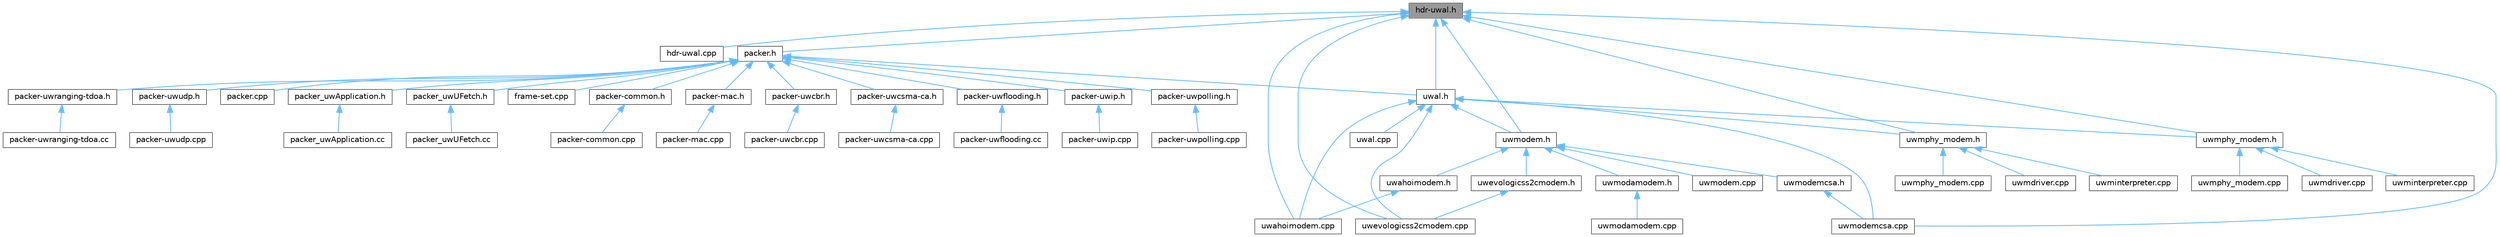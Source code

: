 digraph "hdr-uwal.h"
{
 // LATEX_PDF_SIZE
  bgcolor="transparent";
  edge [fontname=Helvetica,fontsize=10,labelfontname=Helvetica,labelfontsize=10];
  node [fontname=Helvetica,fontsize=10,shape=box,height=0.2,width=0.4];
  Node1 [id="Node000001",label="hdr-uwal.h",height=0.2,width=0.4,color="gray40", fillcolor="grey60", style="filled", fontcolor="black",tooltip="Header of the class providing the Uwal header's description."];
  Node1 -> Node2 [id="edge1_Node000001_Node000002",dir="back",color="steelblue1",style="solid",tooltip=" "];
  Node2 [id="Node000002",label="hdr-uwal.cpp",height=0.2,width=0.4,color="grey40", fillcolor="white", style="filled",URL="$hdr-uwal_8cpp.html",tooltip="Class that allocate the memory for the Uwal header."];
  Node1 -> Node3 [id="edge2_Node000001_Node000003",dir="back",color="steelblue1",style="solid",tooltip=" "];
  Node3 [id="Node000003",label="packer.h",height=0.2,width=0.4,color="grey40", fillcolor="white", style="filled",URL="$packer_8h.html",tooltip="Header of the class responsible to map an NS-Miracle packet into a bit stream, and vice-versa."];
  Node3 -> Node4 [id="edge3_Node000003_Node000004",dir="back",color="steelblue1",style="solid",tooltip=" "];
  Node4 [id="Node000004",label="frame-set.cpp",height=0.2,width=0.4,color="grey40", fillcolor="white", style="filled",URL="$frame-set_8cpp.html",tooltip="Implementation of the classes defining the frame elements (key and set) exploited by Uwal objects to ..."];
  Node3 -> Node5 [id="edge4_Node000003_Node000005",dir="back",color="steelblue1",style="solid",tooltip=" "];
  Node5 [id="Node000005",label="packer-common.h",height=0.2,width=0.4,color="grey40", fillcolor="white", style="filled",URL="$packer-common_8h.html",tooltip="Header of the class responsible to map the ns2 common header into a bit stream, and vice-versa."];
  Node5 -> Node6 [id="edge5_Node000005_Node000006",dir="back",color="steelblue1",style="solid",tooltip=" "];
  Node6 [id="Node000006",label="packer-common.cpp",height=0.2,width=0.4,color="grey40", fillcolor="white", style="filled",URL="$packer-common_8cpp.html",tooltip="Implementation of the class responsible to map the ns2 common header into a bit stream,..."];
  Node3 -> Node7 [id="edge6_Node000003_Node000007",dir="back",color="steelblue1",style="solid",tooltip=" "];
  Node7 [id="Node000007",label="packer-mac.h",height=0.2,width=0.4,color="grey40", fillcolor="white", style="filled",URL="$packer-mac_8h.html",tooltip="Header of the class responsible to map the ns2 packet of mac into a bit stream, and vice-versa."];
  Node7 -> Node8 [id="edge7_Node000007_Node000008",dir="back",color="steelblue1",style="solid",tooltip=" "];
  Node8 [id="Node000008",label="packer-mac.cpp",height=0.2,width=0.4,color="grey40", fillcolor="white", style="filled",URL="$packer-mac_8cpp.html",tooltip="Implementation of the class responsible to map the ns2 packet of mac into a bit stream,..."];
  Node3 -> Node9 [id="edge8_Node000003_Node000009",dir="back",color="steelblue1",style="solid",tooltip=" "];
  Node9 [id="Node000009",label="packer-uwcbr.h",height=0.2,width=0.4,color="grey40", fillcolor="white", style="filled",URL="$packer-uwcbr_8h.html",tooltip="Header of the class responsible to map the NS-Miracle packet of uw-cbr into a bit stream,..."];
  Node9 -> Node10 [id="edge9_Node000009_Node000010",dir="back",color="steelblue1",style="solid",tooltip=" "];
  Node10 [id="Node000010",label="packer-uwcbr.cpp",height=0.2,width=0.4,color="grey40", fillcolor="white", style="filled",URL="$packer-uwcbr_8cpp.html",tooltip="Implementation of the class responsible to map the NS-Miracle packet of uw-cbr into a bit stream,..."];
  Node3 -> Node11 [id="edge10_Node000003_Node000011",dir="back",color="steelblue1",style="solid",tooltip=" "];
  Node11 [id="Node000011",label="packer-uwcsma-ca.h",height=0.2,width=0.4,color="grey40", fillcolor="white", style="filled",URL="$packer-uwcsma-ca_8h.html",tooltip="Header of the class responsible to map the ns2 packet of UwCsma-Ca."];
  Node11 -> Node12 [id="edge11_Node000011_Node000012",dir="back",color="steelblue1",style="solid",tooltip=" "];
  Node12 [id="Node000012",label="packer-uwcsma-ca.cpp",height=0.2,width=0.4,color="grey40", fillcolor="white", style="filled",URL="$packer-uwcsma-ca_8cpp.html",tooltip="Implementation of the class responsible to map the ns2 packet of csma-ca into a bit stream,..."];
  Node3 -> Node13 [id="edge12_Node000003_Node000013",dir="back",color="steelblue1",style="solid",tooltip=" "];
  Node13 [id="Node000013",label="packer-uwflooding.h",height=0.2,width=0.4,color="grey40", fillcolor="white", style="filled",URL="$packer-uwflooding_8h.html",tooltip=" "];
  Node13 -> Node14 [id="edge13_Node000013_Node000014",dir="back",color="steelblue1",style="solid",tooltip=" "];
  Node14 [id="Node000014",label="packer-uwflooding.cc",height=0.2,width=0.4,color="grey40", fillcolor="white", style="filled",URL="$packer-uwflooding_8cc.html",tooltip="Implementation of the class responsible to map the NS-Miracle packet of uwflooding into a bit stream,..."];
  Node3 -> Node15 [id="edge14_Node000003_Node000015",dir="back",color="steelblue1",style="solid",tooltip=" "];
  Node15 [id="Node000015",label="packer-uwip.h",height=0.2,width=0.4,color="grey40", fillcolor="white", style="filled",URL="$packer-uwip_8h.html",tooltip=" "];
  Node15 -> Node16 [id="edge15_Node000015_Node000016",dir="back",color="steelblue1",style="solid",tooltip=" "];
  Node16 [id="Node000016",label="packer-uwip.cpp",height=0.2,width=0.4,color="grey40", fillcolor="white", style="filled",URL="$packer-uwip_8cpp.html",tooltip="Implementation of the class responsible to map the NS-Miracle packet of uw-ip into a bit stream,..."];
  Node3 -> Node17 [id="edge16_Node000003_Node000017",dir="back",color="steelblue1",style="solid",tooltip=" "];
  Node17 [id="Node000017",label="packer-uwpolling.h",height=0.2,width=0.4,color="grey40", fillcolor="white", style="filled",URL="$packer-uwpolling_8h.html",tooltip="Header of the class responsible to map the ns2 packet of Uwpolling into a bit stream,..."];
  Node17 -> Node18 [id="edge17_Node000017_Node000018",dir="back",color="steelblue1",style="solid",tooltip=" "];
  Node18 [id="Node000018",label="packer-uwpolling.cpp",height=0.2,width=0.4,color="grey40", fillcolor="white", style="filled",URL="$packer-uwpolling_8cpp.html",tooltip="Implementation of the class responsible to map the ns2 packet of uwpolling into a bit stream,..."];
  Node3 -> Node19 [id="edge18_Node000003_Node000019",dir="back",color="steelblue1",style="solid",tooltip=" "];
  Node19 [id="Node000019",label="packer-uwranging-tdoa.h",height=0.2,width=0.4,color="grey40", fillcolor="white", style="filled",URL="$packer-uwranging-tdoa_8h.html",tooltip=" "];
  Node19 -> Node20 [id="edge19_Node000019_Node000020",dir="back",color="steelblue1",style="solid",tooltip=" "];
  Node20 [id="Node000020",label="packer-uwranging-tdoa.cc",height=0.2,width=0.4,color="grey40", fillcolor="white", style="filled",URL="$packer-uwranging-tdoa_8cc.html",tooltip=" "];
  Node3 -> Node21 [id="edge20_Node000003_Node000021",dir="back",color="steelblue1",style="solid",tooltip=" "];
  Node21 [id="Node000021",label="packer-uwudp.h",height=0.2,width=0.4,color="grey40", fillcolor="white", style="filled",URL="$packer-uwudp_8h.html",tooltip=" "];
  Node21 -> Node22 [id="edge21_Node000021_Node000022",dir="back",color="steelblue1",style="solid",tooltip=" "];
  Node22 [id="Node000022",label="packer-uwudp.cpp",height=0.2,width=0.4,color="grey40", fillcolor="white", style="filled",URL="$packer-uwudp_8cpp.html",tooltip="Implementation of the class responsible to map the NS-Miracle packet of uw-udp into a bit stream,..."];
  Node3 -> Node23 [id="edge22_Node000003_Node000023",dir="back",color="steelblue1",style="solid",tooltip=" "];
  Node23 [id="Node000023",label="packer.cpp",height=0.2,width=0.4,color="grey40", fillcolor="white", style="filled",URL="$packer_8cpp.html",tooltip="Header of the class responsible to map an NS-Miracle packet into a bit stream, and vice-versa."];
  Node3 -> Node24 [id="edge23_Node000003_Node000024",dir="back",color="steelblue1",style="solid",tooltip=" "];
  Node24 [id="Node000024",label="packer_uwApplication.h",height=0.2,width=0.4,color="grey40", fillcolor="white", style="filled",URL="$packer__uwApplication_8h.html",tooltip=" "];
  Node24 -> Node25 [id="edge24_Node000024_Node000025",dir="back",color="steelblue1",style="solid",tooltip=" "];
  Node25 [id="Node000025",label="packer_uwApplication.cc",height=0.2,width=0.4,color="grey40", fillcolor="white", style="filled",URL="$packer__uwApplication_8cc.html",tooltip="Implementation of the class responsible to map the ns2 packet of wAPPLICATION into a bit stream,..."];
  Node3 -> Node26 [id="edge25_Node000003_Node000026",dir="back",color="steelblue1",style="solid",tooltip=" "];
  Node26 [id="Node000026",label="packer_uwUFetch.h",height=0.2,width=0.4,color="grey40", fillcolor="white", style="filled",URL="$packer__uwUFetch_8h.html",tooltip=" "];
  Node26 -> Node27 [id="edge26_Node000026_Node000027",dir="back",color="steelblue1",style="solid",tooltip=" "];
  Node27 [id="Node000027",label="packer_uwUFetch.cc",height=0.2,width=0.4,color="grey40", fillcolor="white", style="filled",URL="$packer__uwUFetch_8cc.html",tooltip="Implementation of the class responsible to map the ns2 packet of UFETCH into a bit stream,..."];
  Node3 -> Node28 [id="edge27_Node000003_Node000028",dir="back",color="steelblue1",style="solid",tooltip=" "];
  Node28 [id="Node000028",label="uwal.h",height=0.2,width=0.4,color="grey40", fillcolor="white", style="filled",URL="$uwal_8h.html",tooltip="Header of the main class that implements the adaptation layer between ns2/NS-Miracle and binary data ..."];
  Node28 -> Node29 [id="edge28_Node000028_Node000029",dir="back",color="steelblue1",style="solid",tooltip=" "];
  Node29 [id="Node000029",label="uwahoimodem.cpp",height=0.2,width=0.4,color="grey40", fillcolor="white", style="filled",URL="$uwahoimodem_8cpp.html",tooltip=" "];
  Node28 -> Node30 [id="edge29_Node000028_Node000030",dir="back",color="steelblue1",style="solid",tooltip=" "];
  Node30 [id="Node000030",label="uwal.cpp",height=0.2,width=0.4,color="grey40", fillcolor="white", style="filled",URL="$uwal_8cpp.html",tooltip="Implementation of the main class that implements the adaptation layer between ns2/NS-Miracle and bina..."];
  Node28 -> Node31 [id="edge30_Node000028_Node000031",dir="back",color="steelblue1",style="solid",tooltip=" "];
  Node31 [id="Node000031",label="uwevologicss2cmodem.cpp",height=0.2,width=0.4,color="grey40", fillcolor="white", style="filled",URL="$uwevologicss2cmodem_8cpp.html",tooltip=" "];
  Node28 -> Node32 [id="edge31_Node000028_Node000032",dir="back",color="steelblue1",style="solid",tooltip=" "];
  Node32 [id="Node000032",label="uwmodem.h",height=0.2,width=0.4,color="grey40", fillcolor="white", style="filled",URL="$uwmodem_8h.html",tooltip="Header of the main class that implements the general interface between DESERT and real acoustic modem..."];
  Node32 -> Node33 [id="edge32_Node000032_Node000033",dir="back",color="steelblue1",style="solid",tooltip=" "];
  Node33 [id="Node000033",label="uwahoimodem.h",height=0.2,width=0.4,color="grey40", fillcolor="white", style="filled",URL="$uwahoimodem_8h.html",tooltip="Driver for ahoi! acoustic UW modems: developed by TUUH, Hamburg."];
  Node33 -> Node29 [id="edge33_Node000033_Node000029",dir="back",color="steelblue1",style="solid",tooltip=" "];
  Node32 -> Node34 [id="edge34_Node000032_Node000034",dir="back",color="steelblue1",style="solid",tooltip=" "];
  Node34 [id="Node000034",label="uwevologicss2cmodem.h",height=0.2,width=0.4,color="grey40", fillcolor="white", style="filled",URL="$uwevologicss2cmodem_8h.html",tooltip="Header of the main class that implements the drivers to manage the EvoLogics S2C line of devices...."];
  Node34 -> Node31 [id="edge35_Node000034_Node000031",dir="back",color="steelblue1",style="solid",tooltip=" "];
  Node32 -> Node35 [id="edge36_Node000032_Node000035",dir="back",color="steelblue1",style="solid",tooltip=" "];
  Node35 [id="Node000035",label="uwmodamodem.h",height=0.2,width=0.4,color="grey40", fillcolor="white", style="filled",URL="$uwmodamodem_8h.html",tooltip="Driver for the MODA SDM acoustic UW modem."];
  Node35 -> Node36 [id="edge37_Node000035_Node000036",dir="back",color="steelblue1",style="solid",tooltip=" "];
  Node36 [id="Node000036",label="uwmodamodem.cpp",height=0.2,width=0.4,color="grey40", fillcolor="white", style="filled",URL="$uwmodamodem_8cpp.html",tooltip=" "];
  Node32 -> Node37 [id="edge38_Node000032_Node000037",dir="back",color="steelblue1",style="solid",tooltip=" "];
  Node37 [id="Node000037",label="uwmodem.cpp",height=0.2,width=0.4,color="grey40", fillcolor="white", style="filled",URL="$uwmodem_8cpp.html",tooltip=" "];
  Node32 -> Node38 [id="edge39_Node000032_Node000038",dir="back",color="steelblue1",style="solid",tooltip=" "];
  Node38 [id="Node000038",label="uwmodemcsa.h",height=0.2,width=0.4,color="grey40", fillcolor="white", style="filled",URL="$uwmodemcsa_8h.html",tooltip="Class that implements a generic modem driver for end-to-end communications."];
  Node38 -> Node39 [id="edge40_Node000038_Node000039",dir="back",color="steelblue1",style="solid",tooltip=" "];
  Node39 [id="Node000039",label="uwmodemcsa.cpp",height=0.2,width=0.4,color="grey40", fillcolor="white", style="filled",URL="$uwmodemcsa_8cpp.html",tooltip=" "];
  Node28 -> Node39 [id="edge41_Node000028_Node000039",dir="back",color="steelblue1",style="solid",tooltip=" "];
  Node28 -> Node40 [id="edge42_Node000028_Node000040",dir="back",color="steelblue1",style="solid",tooltip=" "];
  Node40 [id="Node000040",label="uwmphy_modem.h",height=0.2,width=0.4,color="grey40", fillcolor="white", style="filled",URL="$DESERT__Framework_2DESERT_2physical_2uwmphy__modem_2uwmphy__modem_8h.html",tooltip="Header of the main class that implements the general interface between ns2/NS-Miracle and real acoust..."];
  Node40 -> Node41 [id="edge43_Node000040_Node000041",dir="back",color="steelblue1",style="solid",tooltip=" "];
  Node41 [id="Node000041",label="uwmdriver.cpp",height=0.2,width=0.4,color="grey40", fillcolor="white", style="filled",URL="$DESERT__Framework_2DESERT_2physical_2uwmphy__modem_2uwmdriver_8cpp.html",tooltip="Implementation of the UWMdriver class."];
  Node40 -> Node42 [id="edge44_Node000040_Node000042",dir="back",color="steelblue1",style="solid",tooltip=" "];
  Node42 [id="Node000042",label="uwminterpreter.cpp",height=0.2,width=0.4,color="grey40", fillcolor="white", style="filled",URL="$DESERT__Framework_2DESERT_2physical_2uwmphy__modem_2uwminterpreter_8cpp.html",tooltip="Implementation of the UWMinterpreter class."];
  Node40 -> Node43 [id="edge45_Node000040_Node000043",dir="back",color="steelblue1",style="solid",tooltip=" "];
  Node43 [id="Node000043",label="uwmphy_modem.cpp",height=0.2,width=0.4,color="grey40", fillcolor="white", style="filled",URL="$DESERT__Framework_2DESERT_2physical_2uwmphy__modem_2uwmphy__modem_8cpp.html",tooltip="Implementation of the UWMPhy_modem class."];
  Node28 -> Node44 [id="edge46_Node000028_Node000044",dir="back",color="steelblue1",style="solid",tooltip=" "];
  Node44 [id="Node000044",label="uwmphy_modem.h",height=0.2,width=0.4,color="grey40", fillcolor="white", style="filled",URL="$DESERT__Addons_2uwmphy__modem_2uwmphy__modem_8h.html",tooltip="Header of the main class that implements the general interface between ns2/NS-Miracle and real acoust..."];
  Node44 -> Node45 [id="edge47_Node000044_Node000045",dir="back",color="steelblue1",style="solid",tooltip=" "];
  Node45 [id="Node000045",label="uwmdriver.cpp",height=0.2,width=0.4,color="grey40", fillcolor="white", style="filled",URL="$DESERT__Addons_2uwmphy__modem_2uwmdriver_8cpp.html",tooltip="Implementation of the UWMdriver class."];
  Node44 -> Node46 [id="edge48_Node000044_Node000046",dir="back",color="steelblue1",style="solid",tooltip=" "];
  Node46 [id="Node000046",label="uwminterpreter.cpp",height=0.2,width=0.4,color="grey40", fillcolor="white", style="filled",URL="$DESERT__Addons_2uwmphy__modem_2uwminterpreter_8cpp.html",tooltip="Implementation of the UWMinterpreter class."];
  Node44 -> Node47 [id="edge49_Node000044_Node000047",dir="back",color="steelblue1",style="solid",tooltip=" "];
  Node47 [id="Node000047",label="uwmphy_modem.cpp",height=0.2,width=0.4,color="grey40", fillcolor="white", style="filled",URL="$DESERT__Addons_2uwmphy__modem_2uwmphy__modem_8cpp.html",tooltip="Implementation of the UWMPhy_modem class."];
  Node1 -> Node29 [id="edge50_Node000001_Node000029",dir="back",color="steelblue1",style="solid",tooltip=" "];
  Node1 -> Node28 [id="edge51_Node000001_Node000028",dir="back",color="steelblue1",style="solid",tooltip=" "];
  Node1 -> Node31 [id="edge52_Node000001_Node000031",dir="back",color="steelblue1",style="solid",tooltip=" "];
  Node1 -> Node32 [id="edge53_Node000001_Node000032",dir="back",color="steelblue1",style="solid",tooltip=" "];
  Node1 -> Node39 [id="edge54_Node000001_Node000039",dir="back",color="steelblue1",style="solid",tooltip=" "];
  Node1 -> Node40 [id="edge55_Node000001_Node000040",dir="back",color="steelblue1",style="solid",tooltip=" "];
  Node1 -> Node44 [id="edge56_Node000001_Node000044",dir="back",color="steelblue1",style="solid",tooltip=" "];
}
